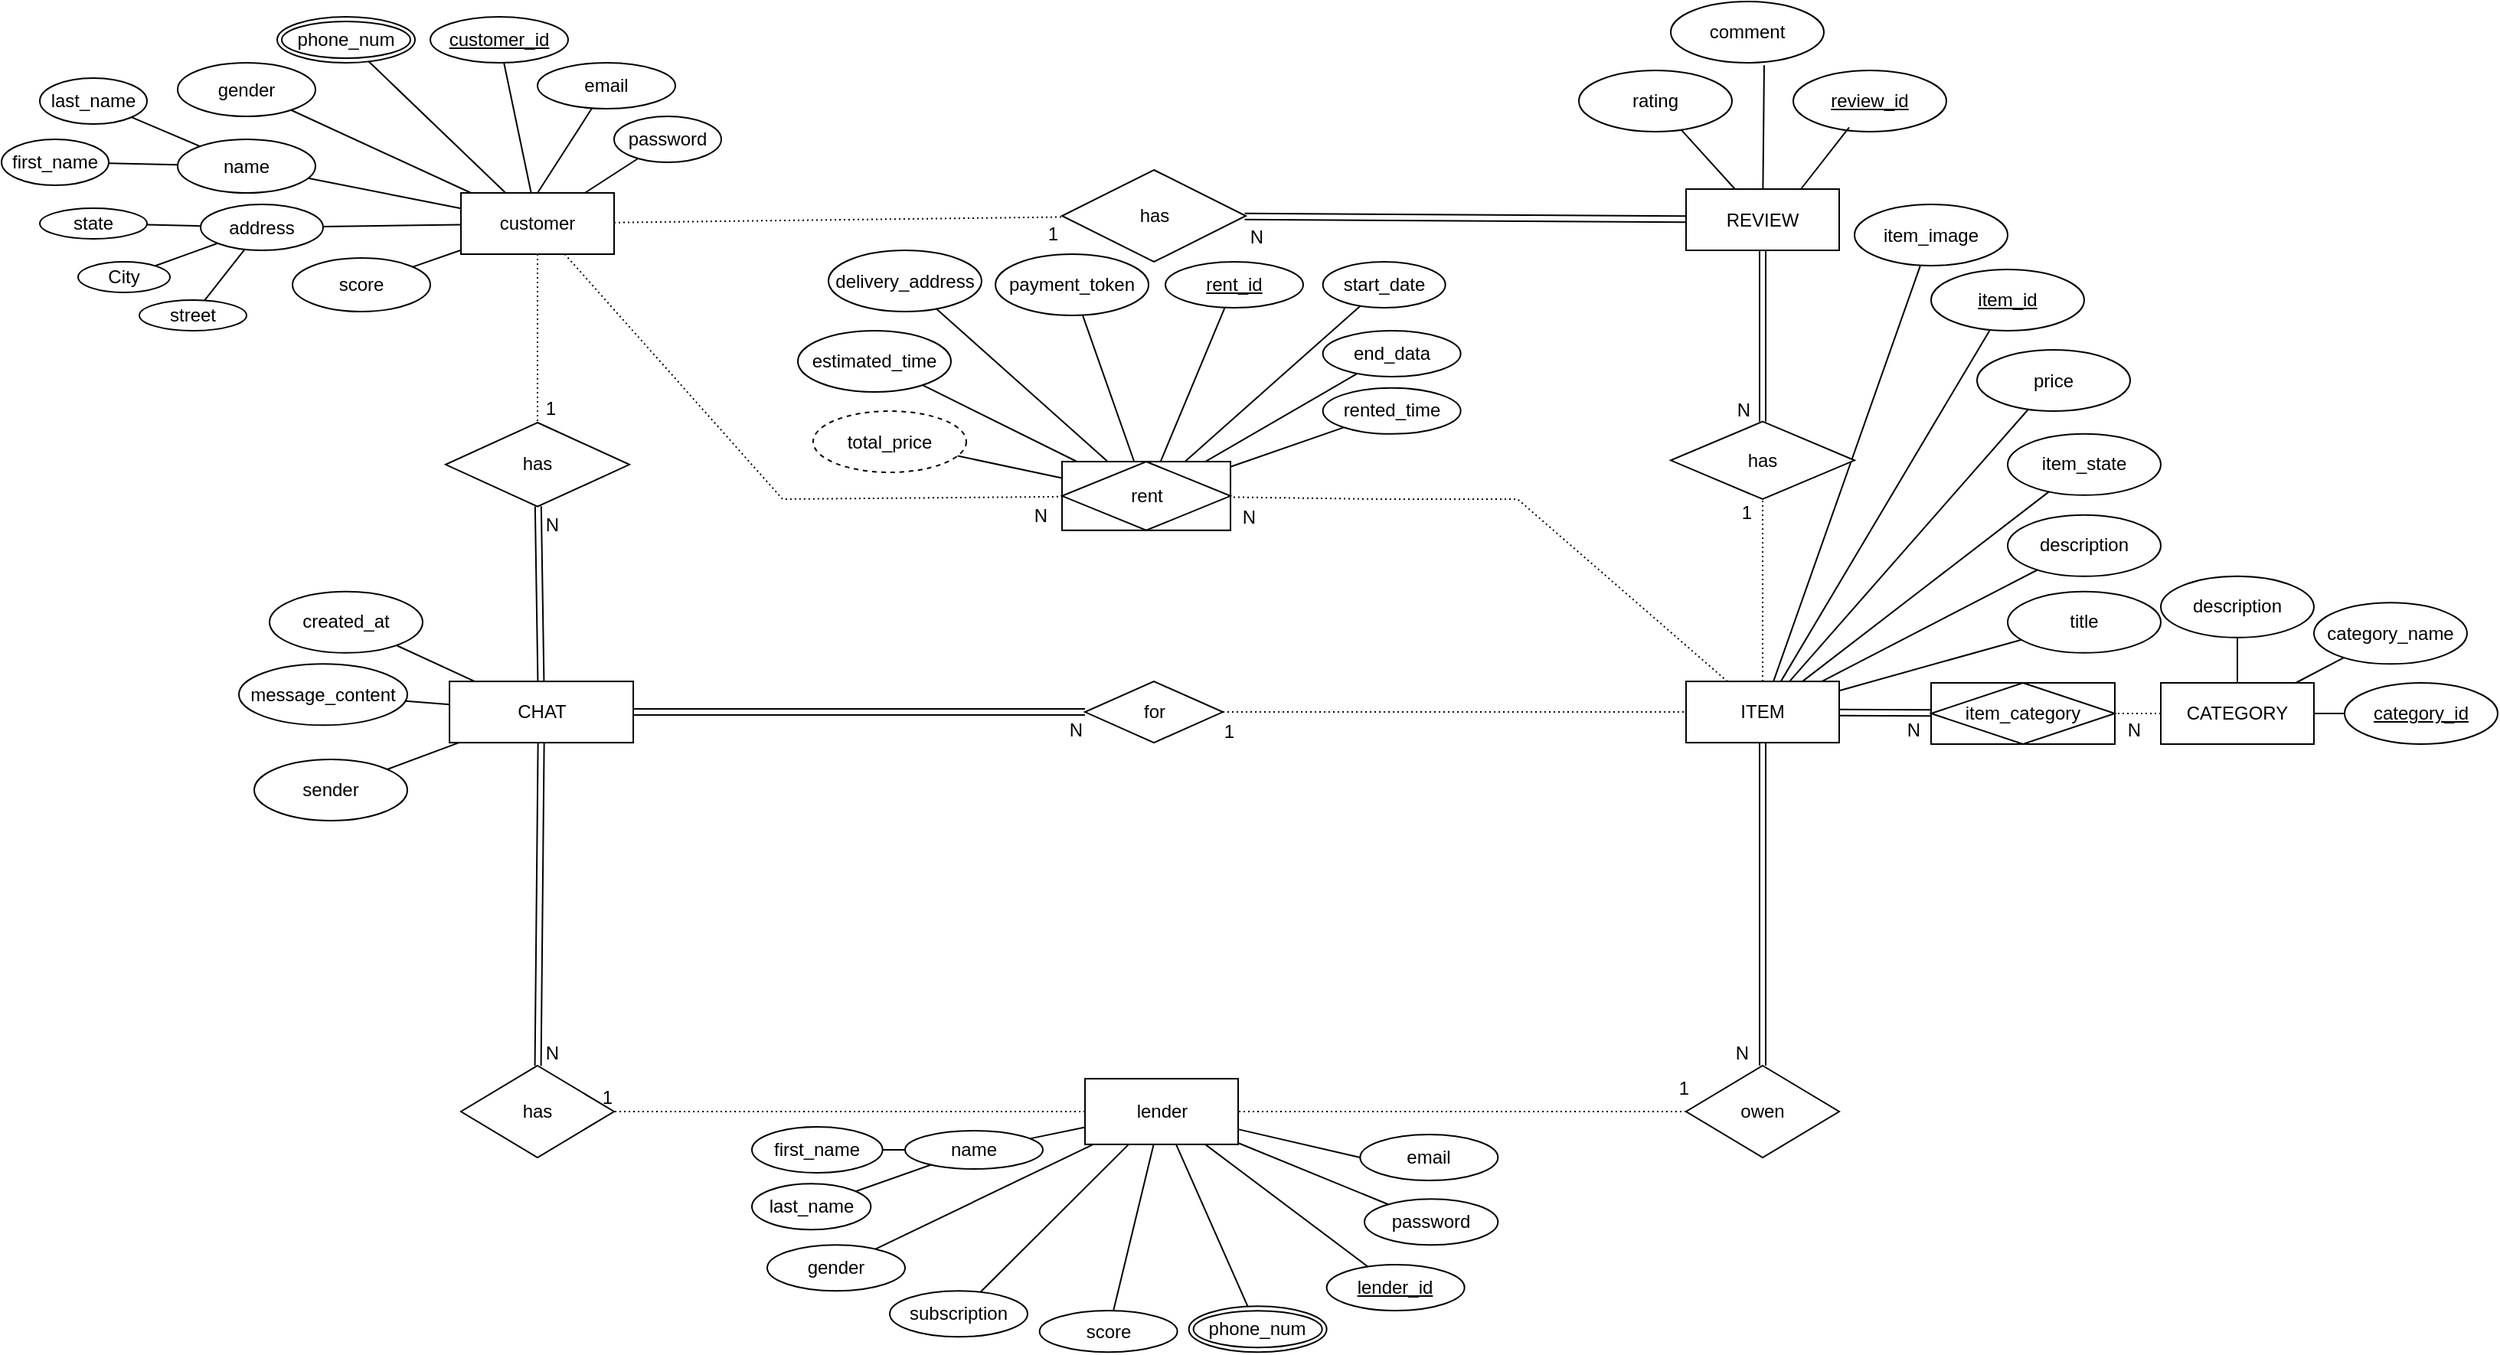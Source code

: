 <mxfile version="26.2.13">
  <diagram name="Page-1" id="l9JlZQkNLKE_KTfB_-UX">
    <mxGraphModel dx="2885" dy="819" grid="1" gridSize="10" guides="1" tooltips="1" connect="1" arrows="1" fold="1" page="0" pageScale="1" pageWidth="1654" pageHeight="1169" background="#ffffff" math="0" shadow="0">
      <root>
        <mxCell id="0" />
        <mxCell id="1" parent="0" />
        <mxCell id="wPHAMOmzvQz0wvzDcsgE-16" value="ITEM" style="whiteSpace=wrap;html=1;align=center;labelBackgroundColor=none;" parent="1" vertex="1">
          <mxGeometry x="-530.0" y="439.06" width="100" height="40" as="geometry" />
        </mxCell>
        <mxCell id="wPHAMOmzvQz0wvzDcsgE-18" value="CATEGORY" style="whiteSpace=wrap;html=1;align=center;labelBackgroundColor=none;" parent="1" vertex="1">
          <mxGeometry x="-220" y="440" width="100" height="40" as="geometry" />
        </mxCell>
        <mxCell id="wPHAMOmzvQz0wvzDcsgE-19" value="CHAT" style="whiteSpace=wrap;html=1;align=center;labelBackgroundColor=none;" parent="1" vertex="1">
          <mxGeometry x="-1337.48" y="439.06" width="120" height="40" as="geometry" />
        </mxCell>
        <mxCell id="wPHAMOmzvQz0wvzDcsgE-49" value="address" style="ellipse;whiteSpace=wrap;html=1;align=center;labelBackgroundColor=none;" parent="1" vertex="1">
          <mxGeometry x="-1500" y="127.5" width="80" height="30" as="geometry" />
        </mxCell>
        <mxCell id="wPHAMOmzvQz0wvzDcsgE-50" value="gender" style="ellipse;whiteSpace=wrap;html=1;align=center;labelBackgroundColor=none;" parent="1" vertex="1">
          <mxGeometry x="-1130" y="807.13" width="90" height="30" as="geometry" />
        </mxCell>
        <mxCell id="wPHAMOmzvQz0wvzDcsgE-51" value="name" style="ellipse;whiteSpace=wrap;html=1;align=center;labelBackgroundColor=none;" parent="1" vertex="1">
          <mxGeometry x="-1040" y="732.5" width="90" height="25" as="geometry" />
        </mxCell>
        <mxCell id="wPHAMOmzvQz0wvzDcsgE-59" value="last_name" style="ellipse;whiteSpace=wrap;html=1;align=center;labelBackgroundColor=none;" parent="1" vertex="1">
          <mxGeometry x="-1140.0" y="767.13" width="77.67" height="30" as="geometry" />
        </mxCell>
        <mxCell id="wPHAMOmzvQz0wvzDcsgE-61" value="" style="endArrow=none;html=1;rounded=0;labelBackgroundColor=none;fontColor=default;" parent="1" source="zcDrhBrNaWHTgkZdKlLX-1" target="wPHAMOmzvQz0wvzDcsgE-50" edge="1">
          <mxGeometry relative="1" as="geometry">
            <mxPoint x="-637.17" y="867.13" as="sourcePoint" />
            <mxPoint x="-577.17" y="937.13" as="targetPoint" />
          </mxGeometry>
        </mxCell>
        <mxCell id="wPHAMOmzvQz0wvzDcsgE-62" value="" style="endArrow=none;html=1;rounded=0;labelBackgroundColor=none;fontColor=default;" parent="1" source="zcDrhBrNaWHTgkZdKlLX-2" target="wPHAMOmzvQz0wvzDcsgE-49" edge="1">
          <mxGeometry relative="1" as="geometry">
            <mxPoint x="-1350" y="-259.74" as="sourcePoint" />
            <mxPoint x="-730" y="610.26" as="targetPoint" />
          </mxGeometry>
        </mxCell>
        <mxCell id="wPHAMOmzvQz0wvzDcsgE-63" value="score" style="ellipse;whiteSpace=wrap;html=1;align=center;labelBackgroundColor=none;" parent="1" vertex="1">
          <mxGeometry x="-952.17" y="850" width="90" height="27.13" as="geometry" />
        </mxCell>
        <mxCell id="wPHAMOmzvQz0wvzDcsgE-64" value="" style="endArrow=none;html=1;rounded=0;labelBackgroundColor=none;fontColor=default;" parent="1" source="zcDrhBrNaWHTgkZdKlLX-1" target="wPHAMOmzvQz0wvzDcsgE-63" edge="1">
          <mxGeometry relative="1" as="geometry">
            <mxPoint x="-587.17" y="867.13" as="sourcePoint" />
            <mxPoint x="-647.17" y="737.13" as="targetPoint" />
            <Array as="points" />
          </mxGeometry>
        </mxCell>
        <mxCell id="wPHAMOmzvQz0wvzDcsgE-66" value="state" style="ellipse;whiteSpace=wrap;html=1;align=center;labelBackgroundColor=none;" parent="1" vertex="1">
          <mxGeometry x="-1605" y="130" width="70" height="20" as="geometry" />
        </mxCell>
        <mxCell id="wPHAMOmzvQz0wvzDcsgE-67" value="" style="endArrow=none;html=1;rounded=0;labelBackgroundColor=none;fontColor=default;" parent="1" source="wPHAMOmzvQz0wvzDcsgE-66" target="wPHAMOmzvQz0wvzDcsgE-49" edge="1">
          <mxGeometry relative="1" as="geometry">
            <mxPoint x="-890" y="520.26" as="sourcePoint" />
            <mxPoint x="-730" y="520.26" as="targetPoint" />
          </mxGeometry>
        </mxCell>
        <mxCell id="wPHAMOmzvQz0wvzDcsgE-68" value="street" style="ellipse;whiteSpace=wrap;html=1;align=center;labelBackgroundColor=none;" parent="1" vertex="1">
          <mxGeometry x="-1540" y="190" width="70" height="20" as="geometry" />
        </mxCell>
        <mxCell id="wPHAMOmzvQz0wvzDcsgE-70" value="" style="endArrow=none;html=1;rounded=0;labelBackgroundColor=none;fontColor=default;" parent="1" source="wPHAMOmzvQz0wvzDcsgE-68" target="wPHAMOmzvQz0wvzDcsgE-49" edge="1">
          <mxGeometry relative="1" as="geometry">
            <mxPoint x="-890" y="520.26" as="sourcePoint" />
            <mxPoint x="-730" y="520.26" as="targetPoint" />
            <Array as="points" />
          </mxGeometry>
        </mxCell>
        <mxCell id="wPHAMOmzvQz0wvzDcsgE-72" value="" style="endArrow=none;html=1;rounded=0;labelBackgroundColor=none;fontColor=default;" parent="1" source="wPHAMOmzvQz0wvzDcsgE-71" target="wPHAMOmzvQz0wvzDcsgE-49" edge="1">
          <mxGeometry relative="1" as="geometry">
            <mxPoint x="-1510.02" y="210" as="sourcePoint" />
            <mxPoint x="-730" y="520.26" as="targetPoint" />
          </mxGeometry>
        </mxCell>
        <mxCell id="wPHAMOmzvQz0wvzDcsgE-74" value="" style="endArrow=none;html=1;rounded=0;labelBackgroundColor=none;fontColor=default;" parent="1" source="zcDrhBrNaWHTgkZdKlLX-1" target="wPHAMOmzvQz0wvzDcsgE-80" edge="1">
          <mxGeometry relative="1" as="geometry">
            <mxPoint x="-597.17" y="857.13" as="sourcePoint" />
            <mxPoint x="-557.65" y="854.655" as="targetPoint" />
          </mxGeometry>
        </mxCell>
        <mxCell id="wPHAMOmzvQz0wvzDcsgE-75" value="" style="endArrow=none;html=1;rounded=0;labelBackgroundColor=none;fontColor=default;" parent="1" source="wPHAMOmzvQz0wvzDcsgE-59" target="wPHAMOmzvQz0wvzDcsgE-51" edge="1">
          <mxGeometry relative="1" as="geometry">
            <mxPoint x="-745.97" y="782.13" as="sourcePoint" />
            <mxPoint x="-585.97" y="782.13" as="targetPoint" />
          </mxGeometry>
        </mxCell>
        <mxCell id="wPHAMOmzvQz0wvzDcsgE-77" value="" style="endArrow=none;html=1;rounded=0;labelBackgroundColor=none;fontColor=default;" parent="1" source="wPHAMOmzvQz0wvzDcsgE-55" target="wPHAMOmzvQz0wvzDcsgE-51" edge="1">
          <mxGeometry relative="1" as="geometry">
            <mxPoint x="-990.97" y="902.13" as="sourcePoint" />
            <mxPoint x="-585.97" y="782.13" as="targetPoint" />
          </mxGeometry>
        </mxCell>
        <mxCell id="wPHAMOmzvQz0wvzDcsgE-78" value="" style="endArrow=none;html=1;rounded=0;labelBackgroundColor=none;fontColor=default;" parent="1" source="wPHAMOmzvQz0wvzDcsgE-51" target="zcDrhBrNaWHTgkZdKlLX-1" edge="1">
          <mxGeometry relative="1" as="geometry">
            <mxPoint x="-737.17" y="847.13" as="sourcePoint" />
            <mxPoint x="-687.17" y="857.13" as="targetPoint" />
          </mxGeometry>
        </mxCell>
        <mxCell id="wPHAMOmzvQz0wvzDcsgE-79" value="phone_num" style="ellipse;shape=doubleEllipse;margin=3;whiteSpace=wrap;html=1;align=center;labelBackgroundColor=none;" parent="1" vertex="1">
          <mxGeometry x="-854.67" y="847.13" width="90" height="30" as="geometry" />
        </mxCell>
        <mxCell id="wPHAMOmzvQz0wvzDcsgE-80" value="lender_id" style="ellipse;whiteSpace=wrap;html=1;align=center;fontStyle=4;labelBackgroundColor=none;" parent="1" vertex="1">
          <mxGeometry x="-764.67" y="820" width="90" height="30" as="geometry" />
        </mxCell>
        <mxCell id="wPHAMOmzvQz0wvzDcsgE-81" value="" style="endArrow=none;html=1;rounded=0;labelBackgroundColor=none;fontColor=default;" parent="1" source="zcDrhBrNaWHTgkZdKlLX-1" target="wPHAMOmzvQz0wvzDcsgE-79" edge="1">
          <mxGeometry relative="1" as="geometry">
            <mxPoint x="-587.17" y="847.13" as="sourcePoint" />
            <mxPoint x="-577.17" y="847.13" as="targetPoint" />
          </mxGeometry>
        </mxCell>
        <mxCell id="wPHAMOmzvQz0wvzDcsgE-84" value="email" style="ellipse;whiteSpace=wrap;html=1;align=center;labelBackgroundColor=none;" parent="1" vertex="1">
          <mxGeometry x="-742.83" y="735" width="90" height="30" as="geometry" />
        </mxCell>
        <mxCell id="wPHAMOmzvQz0wvzDcsgE-85" value="" style="endArrow=none;html=1;rounded=0;entryX=0;entryY=0.5;entryDx=0;entryDy=0;labelBackgroundColor=none;fontColor=default;" parent="1" source="zcDrhBrNaWHTgkZdKlLX-1" target="wPHAMOmzvQz0wvzDcsgE-84" edge="1">
          <mxGeometry relative="1" as="geometry">
            <mxPoint x="-587.17" y="837.13" as="sourcePoint" />
            <mxPoint x="-577.17" y="847.13" as="targetPoint" />
          </mxGeometry>
        </mxCell>
        <mxCell id="wPHAMOmzvQz0wvzDcsgE-86" value="password" style="ellipse;whiteSpace=wrap;html=1;align=center;labelBackgroundColor=none;" parent="1" vertex="1">
          <mxGeometry x="-740" y="777.13" width="87.17" height="30" as="geometry" />
        </mxCell>
        <mxCell id="wPHAMOmzvQz0wvzDcsgE-87" value="" style="endArrow=none;html=1;rounded=0;labelBackgroundColor=none;fontColor=default;" parent="1" source="zcDrhBrNaWHTgkZdKlLX-1" target="wPHAMOmzvQz0wvzDcsgE-86" edge="1">
          <mxGeometry relative="1" as="geometry">
            <mxPoint x="-587.17" y="837.13" as="sourcePoint" />
            <mxPoint x="-577.17" y="847.13" as="targetPoint" />
          </mxGeometry>
        </mxCell>
        <mxCell id="wPHAMOmzvQz0wvzDcsgE-96" value="owen" style="shape=rhombus;perimeter=rhombusPerimeter;whiteSpace=wrap;html=1;align=center;labelBackgroundColor=none;" parent="1" vertex="1">
          <mxGeometry x="-530" y="690" width="100" height="60" as="geometry" />
        </mxCell>
        <mxCell id="wPHAMOmzvQz0wvzDcsgE-97" value="" style="shape=link;html=1;rounded=0;entryX=0.5;entryY=1;entryDx=0;entryDy=0;labelBackgroundColor=none;fontColor=default;" parent="1" source="wPHAMOmzvQz0wvzDcsgE-96" target="wPHAMOmzvQz0wvzDcsgE-16" edge="1">
          <mxGeometry relative="1" as="geometry">
            <mxPoint x="-481.3" y="722.87" as="sourcePoint" />
            <mxPoint x="-596.3" y="552.87" as="targetPoint" />
          </mxGeometry>
        </mxCell>
        <mxCell id="wPHAMOmzvQz0wvzDcsgE-99" value="" style="endArrow=none;html=1;rounded=0;dashed=1;dashPattern=1 2;labelBackgroundColor=none;fontColor=default;" parent="1" source="wPHAMOmzvQz0wvzDcsgE-96" target="zcDrhBrNaWHTgkZdKlLX-1" edge="1">
          <mxGeometry relative="1" as="geometry">
            <mxPoint x="-1002.17" y="640" as="sourcePoint" />
            <mxPoint x="-985.17" y="933.76" as="targetPoint" />
            <Array as="points" />
          </mxGeometry>
        </mxCell>
        <mxCell id="wPHAMOmzvQz0wvzDcsgE-111" value="item_id" style="ellipse;whiteSpace=wrap;html=1;align=center;fontStyle=4;labelBackgroundColor=none;" parent="1" vertex="1">
          <mxGeometry x="-370" y="170.0" width="100" height="40" as="geometry" />
        </mxCell>
        <mxCell id="wPHAMOmzvQz0wvzDcsgE-113" value="item_image" style="ellipse;whiteSpace=wrap;html=1;align=center;labelBackgroundColor=none;" parent="1" vertex="1">
          <mxGeometry x="-420" y="127.5" width="100" height="40" as="geometry" />
        </mxCell>
        <mxCell id="wPHAMOmzvQz0wvzDcsgE-114" value="price" style="ellipse;whiteSpace=wrap;html=1;align=center;labelBackgroundColor=none;" parent="1" vertex="1">
          <mxGeometry x="-340" y="222.5" width="100" height="40" as="geometry" />
        </mxCell>
        <mxCell id="wPHAMOmzvQz0wvzDcsgE-115" value="description" style="ellipse;whiteSpace=wrap;html=1;align=center;labelBackgroundColor=none;" parent="1" vertex="1">
          <mxGeometry x="-320" y="330.43" width="100" height="40" as="geometry" />
        </mxCell>
        <mxCell id="wPHAMOmzvQz0wvzDcsgE-117" value="item_state" style="ellipse;whiteSpace=wrap;html=1;align=center;labelBackgroundColor=none;" parent="1" vertex="1">
          <mxGeometry x="-320" y="277.43" width="100" height="40" as="geometry" />
        </mxCell>
        <mxCell id="wPHAMOmzvQz0wvzDcsgE-118" value="title" style="ellipse;whiteSpace=wrap;html=1;align=center;labelBackgroundColor=none;" parent="1" vertex="1">
          <mxGeometry x="-320" y="380.43" width="100" height="40" as="geometry" />
        </mxCell>
        <mxCell id="wPHAMOmzvQz0wvzDcsgE-119" value="" style="endArrow=none;html=1;rounded=0;labelBackgroundColor=none;fontColor=default;" parent="1" source="wPHAMOmzvQz0wvzDcsgE-16" target="wPHAMOmzvQz0wvzDcsgE-114" edge="1">
          <mxGeometry relative="1" as="geometry">
            <mxPoint x="-306.3" y="688.72" as="sourcePoint" />
            <mxPoint x="-146.3" y="688.72" as="targetPoint" />
          </mxGeometry>
        </mxCell>
        <mxCell id="wPHAMOmzvQz0wvzDcsgE-120" value="" style="endArrow=none;html=1;rounded=0;labelBackgroundColor=none;fontColor=default;" parent="1" source="wPHAMOmzvQz0wvzDcsgE-16" target="wPHAMOmzvQz0wvzDcsgE-115" edge="1">
          <mxGeometry relative="1" as="geometry">
            <mxPoint x="-306.3" y="688.72" as="sourcePoint" />
            <mxPoint x="-303.1" y="538.72" as="targetPoint" />
          </mxGeometry>
        </mxCell>
        <mxCell id="wPHAMOmzvQz0wvzDcsgE-122" value="" style="endArrow=none;html=1;rounded=0;labelBackgroundColor=none;fontColor=default;" parent="1" source="wPHAMOmzvQz0wvzDcsgE-113" target="wPHAMOmzvQz0wvzDcsgE-16" edge="1">
          <mxGeometry relative="1" as="geometry">
            <mxPoint x="-306.3" y="688.72" as="sourcePoint" />
            <mxPoint x="-426.3" y="578.72" as="targetPoint" />
          </mxGeometry>
        </mxCell>
        <mxCell id="wPHAMOmzvQz0wvzDcsgE-125" value="" style="endArrow=none;html=1;rounded=0;labelBackgroundColor=none;fontColor=default;" parent="1" source="wPHAMOmzvQz0wvzDcsgE-111" target="wPHAMOmzvQz0wvzDcsgE-16" edge="1">
          <mxGeometry relative="1" as="geometry">
            <mxPoint x="-306.3" y="688.72" as="sourcePoint" />
            <mxPoint x="-146.3" y="688.72" as="targetPoint" />
          </mxGeometry>
        </mxCell>
        <mxCell id="wPHAMOmzvQz0wvzDcsgE-126" value="" style="endArrow=none;html=1;rounded=0;labelBackgroundColor=none;fontColor=default;" parent="1" source="wPHAMOmzvQz0wvzDcsgE-117" target="wPHAMOmzvQz0wvzDcsgE-16" edge="1">
          <mxGeometry relative="1" as="geometry">
            <mxPoint x="-306.3" y="688.72" as="sourcePoint" />
            <mxPoint x="-506.3" y="694.72" as="targetPoint" />
          </mxGeometry>
        </mxCell>
        <mxCell id="wPHAMOmzvQz0wvzDcsgE-128" value="" style="endArrow=none;html=1;rounded=0;labelBackgroundColor=none;fontColor=default;" parent="1" source="wPHAMOmzvQz0wvzDcsgE-118" target="wPHAMOmzvQz0wvzDcsgE-16" edge="1">
          <mxGeometry relative="1" as="geometry">
            <mxPoint x="-306.3" y="688.72" as="sourcePoint" />
            <mxPoint x="-146.3" y="688.72" as="targetPoint" />
          </mxGeometry>
        </mxCell>
        <mxCell id="LBv7Q6NV7wOnJ5ve1A3O-20" value="for" style="shape=rhombus;perimeter=rhombusPerimeter;whiteSpace=wrap;html=1;align=center;labelBackgroundColor=none;" parent="1" vertex="1">
          <mxGeometry x="-922.49" y="439.06" width="90" height="40" as="geometry" />
        </mxCell>
        <mxCell id="LBv7Q6NV7wOnJ5ve1A3O-22" value="" style="endArrow=none;html=1;rounded=0;dashed=1;dashPattern=1 2;labelBackgroundColor=none;fontColor=default;" parent="1" source="LBv7Q6NV7wOnJ5ve1A3O-20" target="wPHAMOmzvQz0wvzDcsgE-16" edge="1">
          <mxGeometry relative="1" as="geometry">
            <mxPoint x="-690" y="810" as="sourcePoint" />
            <mxPoint x="-530" y="810" as="targetPoint" />
          </mxGeometry>
        </mxCell>
        <mxCell id="LBv7Q6NV7wOnJ5ve1A3O-24" value="" style="shape=link;html=1;rounded=0;labelBackgroundColor=none;fontColor=default;" parent="1" source="wPHAMOmzvQz0wvzDcsgE-19" target="LBv7Q6NV7wOnJ5ve1A3O-20" edge="1">
          <mxGeometry relative="1" as="geometry">
            <mxPoint x="-1009.83" y="940" as="sourcePoint" />
            <mxPoint x="-1489.83" y="850" as="targetPoint" />
          </mxGeometry>
        </mxCell>
        <mxCell id="LBv7Q6NV7wOnJ5ve1A3O-25" value="N" style="resizable=0;html=1;whiteSpace=wrap;align=right;verticalAlign=bottom;labelBackgroundColor=none;" parent="LBv7Q6NV7wOnJ5ve1A3O-24" connectable="0" vertex="1">
          <mxGeometry x="1" relative="1" as="geometry">
            <mxPoint y="20" as="offset" />
          </mxGeometry>
        </mxCell>
        <mxCell id="LBv7Q6NV7wOnJ5ve1A3O-26" value="has" style="shape=rhombus;perimeter=rhombusPerimeter;whiteSpace=wrap;html=1;align=center;labelBackgroundColor=none;" parent="1" vertex="1">
          <mxGeometry x="-1340" y="270" width="120" height="54.87" as="geometry" />
        </mxCell>
        <mxCell id="LBv7Q6NV7wOnJ5ve1A3O-27" value="" style="endArrow=none;html=1;rounded=0;dashed=1;dashPattern=1 2;labelBackgroundColor=none;fontColor=default;" parent="1" source="zcDrhBrNaWHTgkZdKlLX-2" target="LBv7Q6NV7wOnJ5ve1A3O-26" edge="1">
          <mxGeometry relative="1" as="geometry">
            <mxPoint x="-1510.005" y="75.13" as="sourcePoint" />
            <mxPoint x="-799.89" y="794.87" as="targetPoint" />
          </mxGeometry>
        </mxCell>
        <mxCell id="LBv7Q6NV7wOnJ5ve1A3O-28" value="1" style="resizable=0;html=1;whiteSpace=wrap;align=right;verticalAlign=bottom;labelBackgroundColor=none;" parent="LBv7Q6NV7wOnJ5ve1A3O-27" connectable="0" vertex="1">
          <mxGeometry x="1" relative="1" as="geometry">
            <mxPoint x="13" y="-1" as="offset" />
          </mxGeometry>
        </mxCell>
        <mxCell id="LBv7Q6NV7wOnJ5ve1A3O-29" value="" style="shape=link;html=1;rounded=0;labelBackgroundColor=none;fontColor=default;" parent="1" source="wPHAMOmzvQz0wvzDcsgE-19" target="LBv7Q6NV7wOnJ5ve1A3O-26" edge="1">
          <mxGeometry relative="1" as="geometry">
            <mxPoint x="-1280" y="440" as="sourcePoint" />
            <mxPoint x="-1045" y="466.86" as="targetPoint" />
          </mxGeometry>
        </mxCell>
        <mxCell id="LBv7Q6NV7wOnJ5ve1A3O-30" value="N" style="resizable=0;html=1;whiteSpace=wrap;align=right;verticalAlign=bottom;labelBackgroundColor=none;" parent="LBv7Q6NV7wOnJ5ve1A3O-29" connectable="0" vertex="1">
          <mxGeometry x="1" relative="1" as="geometry">
            <mxPoint x="15" y="21" as="offset" />
          </mxGeometry>
        </mxCell>
        <mxCell id="LBv7Q6NV7wOnJ5ve1A3O-36" value="created_at" style="ellipse;whiteSpace=wrap;html=1;align=center;labelBackgroundColor=none;" parent="1" vertex="1">
          <mxGeometry x="-1455" y="380.43" width="100" height="40" as="geometry" />
        </mxCell>
        <mxCell id="LBv7Q6NV7wOnJ5ve1A3O-38" value="" style="endArrow=none;html=1;rounded=0;labelBackgroundColor=none;fontColor=default;" parent="1" source="LBv7Q6NV7wOnJ5ve1A3O-36" target="wPHAMOmzvQz0wvzDcsgE-19" edge="1">
          <mxGeometry relative="1" as="geometry">
            <mxPoint x="-792.48" y="579.06" as="sourcePoint" />
            <mxPoint x="-632.48" y="579.06" as="targetPoint" />
          </mxGeometry>
        </mxCell>
        <mxCell id="LBv7Q6NV7wOnJ5ve1A3O-51" value="&lt;div&gt;message_content&lt;/div&gt;" style="ellipse;whiteSpace=wrap;html=1;align=center;labelBackgroundColor=none;" parent="1" vertex="1">
          <mxGeometry x="-1475" y="427.67" width="110" height="40" as="geometry" />
        </mxCell>
        <mxCell id="LBv7Q6NV7wOnJ5ve1A3O-58" value="" style="endArrow=none;html=1;rounded=0;labelBackgroundColor=none;fontColor=default;" parent="1" source="wPHAMOmzvQz0wvzDcsgE-19" target="LBv7Q6NV7wOnJ5ve1A3O-51" edge="1">
          <mxGeometry relative="1" as="geometry">
            <mxPoint x="-1363.248" y="593.06" as="sourcePoint" />
            <mxPoint x="-740.0" y="744.65" as="targetPoint" />
          </mxGeometry>
        </mxCell>
        <mxCell id="LBv7Q6NV7wOnJ5ve1A3O-65" value="item_category" style="shape=associativeEntity;whiteSpace=wrap;html=1;align=center;labelBackgroundColor=none;" parent="1" vertex="1">
          <mxGeometry x="-370" y="440" width="120" height="40" as="geometry" />
        </mxCell>
        <mxCell id="LBv7Q6NV7wOnJ5ve1A3O-71" value="" style="endArrow=none;html=1;rounded=0;dashed=1;dashPattern=1 2;labelBackgroundColor=none;fontColor=default;" parent="1" source="wPHAMOmzvQz0wvzDcsgE-18" target="LBv7Q6NV7wOnJ5ve1A3O-65" edge="1">
          <mxGeometry relative="1" as="geometry">
            <mxPoint x="-494.37" y="310.65" as="sourcePoint" />
            <mxPoint x="-344.37" y="480.65" as="targetPoint" />
          </mxGeometry>
        </mxCell>
        <mxCell id="LBv7Q6NV7wOnJ5ve1A3O-73" value="category_id" style="ellipse;whiteSpace=wrap;html=1;align=center;fontStyle=4;labelBackgroundColor=none;" parent="1" vertex="1">
          <mxGeometry x="-100.0" y="440.0" width="100" height="40" as="geometry" />
        </mxCell>
        <mxCell id="LBv7Q6NV7wOnJ5ve1A3O-74" value="category_name" style="ellipse;whiteSpace=wrap;html=1;align=center;labelBackgroundColor=none;" parent="1" vertex="1">
          <mxGeometry x="-120.0" y="387.67" width="100" height="40" as="geometry" />
        </mxCell>
        <mxCell id="LBv7Q6NV7wOnJ5ve1A3O-75" value="description" style="ellipse;whiteSpace=wrap;html=1;align=center;labelBackgroundColor=none;" parent="1" vertex="1">
          <mxGeometry x="-220.0" y="370.43" width="100" height="40" as="geometry" />
        </mxCell>
        <mxCell id="LBv7Q6NV7wOnJ5ve1A3O-76" value="" style="endArrow=none;html=1;rounded=0;labelBackgroundColor=none;fontColor=default;" parent="1" source="wPHAMOmzvQz0wvzDcsgE-18" target="LBv7Q6NV7wOnJ5ve1A3O-74" edge="1">
          <mxGeometry relative="1" as="geometry">
            <mxPoint x="-695" y="409.06" as="sourcePoint" />
            <mxPoint x="-535" y="409.06" as="targetPoint" />
          </mxGeometry>
        </mxCell>
        <mxCell id="LBv7Q6NV7wOnJ5ve1A3O-77" value="" style="endArrow=none;html=1;rounded=0;labelBackgroundColor=none;fontColor=default;" parent="1" source="wPHAMOmzvQz0wvzDcsgE-18" target="LBv7Q6NV7wOnJ5ve1A3O-73" edge="1">
          <mxGeometry relative="1" as="geometry">
            <mxPoint x="-695" y="409.06" as="sourcePoint" />
            <mxPoint x="-535" y="409.06" as="targetPoint" />
          </mxGeometry>
        </mxCell>
        <mxCell id="LBv7Q6NV7wOnJ5ve1A3O-78" value="" style="endArrow=none;html=1;rounded=0;labelBackgroundColor=none;fontColor=default;" parent="1" source="LBv7Q6NV7wOnJ5ve1A3O-75" target="wPHAMOmzvQz0wvzDcsgE-18" edge="1">
          <mxGeometry relative="1" as="geometry">
            <mxPoint x="-695" y="409.06" as="sourcePoint" />
            <mxPoint x="-535" y="409.06" as="targetPoint" />
          </mxGeometry>
        </mxCell>
        <mxCell id="LBv7Q6NV7wOnJ5ve1A3O-79" value="" style="shape=link;html=1;rounded=0;labelBackgroundColor=none;fontColor=default;" parent="1" source="wPHAMOmzvQz0wvzDcsgE-16" target="LBv7Q6NV7wOnJ5ve1A3O-65" edge="1">
          <mxGeometry relative="1" as="geometry">
            <mxPoint x="-730" y="288.72" as="sourcePoint" />
            <mxPoint x="-570" y="288.72" as="targetPoint" />
          </mxGeometry>
        </mxCell>
        <mxCell id="LBv7Q6NV7wOnJ5ve1A3O-80" value="N" style="resizable=0;html=1;whiteSpace=wrap;align=right;verticalAlign=bottom;labelBackgroundColor=none;" parent="LBv7Q6NV7wOnJ5ve1A3O-79" connectable="0" vertex="1">
          <mxGeometry x="1" relative="1" as="geometry">
            <mxPoint x="-5" y="20" as="offset" />
          </mxGeometry>
        </mxCell>
        <mxCell id="LBv7Q6NV7wOnJ5ve1A3O-121" value="delivery_address" style="ellipse;whiteSpace=wrap;html=1;align=center;labelBackgroundColor=none;" parent="1" vertex="1">
          <mxGeometry x="-1090" y="157.5" width="100" height="40" as="geometry" />
        </mxCell>
        <mxCell id="LBv7Q6NV7wOnJ5ve1A3O-122" value="" style="endArrow=none;html=1;rounded=0;labelBackgroundColor=none;fontColor=default;" parent="1" source="zcDrhBrNaWHTgkZdKlLX-59" target="LBv7Q6NV7wOnJ5ve1A3O-121" edge="1">
          <mxGeometry relative="1" as="geometry">
            <mxPoint x="-909.218" y="521.68" as="sourcePoint" />
            <mxPoint x="-497.17" y="74.68" as="targetPoint" />
            <Array as="points" />
          </mxGeometry>
        </mxCell>
        <mxCell id="aZTp0AiIuB95CZH_338X-19" value="REVIEW" style="whiteSpace=wrap;html=1;align=center;labelBackgroundColor=none;" parent="1" vertex="1">
          <mxGeometry x="-530" y="117.5" width="100" height="40" as="geometry" />
        </mxCell>
        <mxCell id="aZTp0AiIuB95CZH_338X-21" value="review_id" style="ellipse;whiteSpace=wrap;html=1;align=center;fontStyle=4;labelBackgroundColor=none;" parent="1" vertex="1">
          <mxGeometry x="-460.0" y="40" width="100" height="40" as="geometry" />
        </mxCell>
        <mxCell id="aZTp0AiIuB95CZH_338X-23" value="comment" style="ellipse;whiteSpace=wrap;html=1;align=center;labelBackgroundColor=none;" parent="1" vertex="1">
          <mxGeometry x="-540" y="-5" width="100" height="40" as="geometry" />
        </mxCell>
        <mxCell id="aZTp0AiIuB95CZH_338X-24" value="" style="endArrow=none;html=1;rounded=0;exitX=0.365;exitY=0.929;exitDx=0;exitDy=0;exitPerimeter=0;entryX=0.75;entryY=0;entryDx=0;entryDy=0;labelBackgroundColor=none;fontColor=default;" parent="1" source="aZTp0AiIuB95CZH_338X-21" target="aZTp0AiIuB95CZH_338X-19" edge="1">
          <mxGeometry relative="1" as="geometry">
            <mxPoint x="612.83" y="687.5" as="sourcePoint" />
            <mxPoint x="772.83" y="687.5" as="targetPoint" />
          </mxGeometry>
        </mxCell>
        <mxCell id="aZTp0AiIuB95CZH_338X-25" value="" style="endArrow=none;html=1;rounded=0;exitX=0.61;exitY=1.042;exitDx=0;exitDy=0;exitPerimeter=0;labelBackgroundColor=none;fontColor=default;" parent="1" source="aZTp0AiIuB95CZH_338X-23" target="aZTp0AiIuB95CZH_338X-19" edge="1">
          <mxGeometry relative="1" as="geometry">
            <mxPoint x="612.83" y="687.5" as="sourcePoint" />
            <mxPoint x="772.83" y="687.5" as="targetPoint" />
          </mxGeometry>
        </mxCell>
        <mxCell id="aZTp0AiIuB95CZH_338X-26" value="" style="endArrow=none;html=1;rounded=0;labelBackgroundColor=none;fontColor=default;" parent="1" source="aZTp0AiIuB95CZH_338X-22" target="aZTp0AiIuB95CZH_338X-19" edge="1">
          <mxGeometry relative="1" as="geometry">
            <mxPoint x="-564.57" y="46.18" as="sourcePoint" />
            <mxPoint x="772.83" y="687.5" as="targetPoint" />
          </mxGeometry>
        </mxCell>
        <mxCell id="aZTp0AiIuB95CZH_338X-31" value="" style="endArrow=none;html=1;rounded=0;dashed=1;dashPattern=1 2;labelBackgroundColor=none;fontColor=default;" parent="1" source="zcDrhBrNaWHTgkZdKlLX-2" target="aZTp0AiIuB95CZH_338X-33" edge="1">
          <mxGeometry relative="1" as="geometry">
            <mxPoint x="-1133.273" y="335" as="sourcePoint" />
            <mxPoint x="-920" y="80" as="targetPoint" />
          </mxGeometry>
        </mxCell>
        <mxCell id="aZTp0AiIuB95CZH_338X-32" value="1" style="resizable=0;html=1;whiteSpace=wrap;align=right;verticalAlign=bottom;labelBackgroundColor=none;" parent="aZTp0AiIuB95CZH_338X-31" connectable="0" vertex="1">
          <mxGeometry x="1" relative="1" as="geometry">
            <mxPoint x="-2" y="20" as="offset" />
          </mxGeometry>
        </mxCell>
        <mxCell id="aZTp0AiIuB95CZH_338X-33" value="has" style="shape=rhombus;perimeter=rhombusPerimeter;whiteSpace=wrap;html=1;align=center;labelBackgroundColor=none;" parent="1" vertex="1">
          <mxGeometry x="-937.49" y="105" width="120" height="60" as="geometry" />
        </mxCell>
        <mxCell id="aZTp0AiIuB95CZH_338X-34" value="" style="shape=link;html=1;rounded=0;labelBackgroundColor=none;fontColor=default;" parent="1" source="aZTp0AiIuB95CZH_338X-19" target="aZTp0AiIuB95CZH_338X-33" edge="1">
          <mxGeometry relative="1" as="geometry">
            <mxPoint x="-750" y="810" as="sourcePoint" />
            <mxPoint x="-590" y="810" as="targetPoint" />
          </mxGeometry>
        </mxCell>
        <mxCell id="aZTp0AiIuB95CZH_338X-35" value="N" style="resizable=0;html=1;whiteSpace=wrap;align=right;verticalAlign=bottom;labelBackgroundColor=none;" parent="aZTp0AiIuB95CZH_338X-34" connectable="0" vertex="1">
          <mxGeometry x="1" relative="1" as="geometry">
            <mxPoint x="13" y="22" as="offset" />
          </mxGeometry>
        </mxCell>
        <mxCell id="zcDrhBrNaWHTgkZdKlLX-2" value="customer" style="whiteSpace=wrap;html=1;align=center;labelBackgroundColor=none;" parent="1" vertex="1">
          <mxGeometry x="-1330" y="120" width="100" height="40" as="geometry" />
        </mxCell>
        <mxCell id="zcDrhBrNaWHTgkZdKlLX-1" value="lender" style="whiteSpace=wrap;html=1;align=center;labelBackgroundColor=none;" parent="1" vertex="1">
          <mxGeometry x="-922.49" y="698.56" width="100" height="42.87" as="geometry" />
        </mxCell>
        <mxCell id="zcDrhBrNaWHTgkZdKlLX-6" value="name" style="ellipse;whiteSpace=wrap;html=1;align=center;labelBackgroundColor=none;" parent="1" vertex="1">
          <mxGeometry x="-1515" y="85" width="90" height="35" as="geometry" />
        </mxCell>
        <mxCell id="zcDrhBrNaWHTgkZdKlLX-7" value="first_name" style="ellipse;whiteSpace=wrap;html=1;align=center;labelBackgroundColor=none;" parent="1" vertex="1">
          <mxGeometry x="-1630" y="85" width="70" height="30" as="geometry" />
        </mxCell>
        <mxCell id="zcDrhBrNaWHTgkZdKlLX-9" value="last_name" style="ellipse;whiteSpace=wrap;html=1;align=center;labelBackgroundColor=none;" parent="1" vertex="1">
          <mxGeometry x="-1605" y="45" width="70" height="30" as="geometry" />
        </mxCell>
        <mxCell id="zcDrhBrNaWHTgkZdKlLX-10" value="" style="endArrow=none;html=1;rounded=0;labelBackgroundColor=none;fontColor=default;" parent="1" source="zcDrhBrNaWHTgkZdKlLX-9" target="zcDrhBrNaWHTgkZdKlLX-6" edge="1">
          <mxGeometry relative="1" as="geometry">
            <mxPoint x="-510" y="810.26" as="sourcePoint" />
            <mxPoint x="-1560" y="-159.74" as="targetPoint" />
            <Array as="points" />
          </mxGeometry>
        </mxCell>
        <mxCell id="zcDrhBrNaWHTgkZdKlLX-12" value="" style="endArrow=none;html=1;rounded=0;labelBackgroundColor=none;fontColor=default;" parent="1" source="zcDrhBrNaWHTgkZdKlLX-7" target="zcDrhBrNaWHTgkZdKlLX-6" edge="1">
          <mxGeometry relative="1" as="geometry">
            <mxPoint x="-1160" y="660.26" as="sourcePoint" />
            <mxPoint x="-640" y="700.26" as="targetPoint" />
          </mxGeometry>
        </mxCell>
        <mxCell id="zcDrhBrNaWHTgkZdKlLX-14" value="email" style="ellipse;whiteSpace=wrap;html=1;align=center;labelBackgroundColor=none;" parent="1" vertex="1">
          <mxGeometry x="-1280" y="35" width="90" height="30" as="geometry" />
        </mxCell>
        <mxCell id="zcDrhBrNaWHTgkZdKlLX-15" value="" style="endArrow=none;html=1;rounded=0;exitX=0.5;exitY=0;exitDx=0;exitDy=0;labelBackgroundColor=none;fontColor=default;" parent="1" source="zcDrhBrNaWHTgkZdKlLX-2" target="zcDrhBrNaWHTgkZdKlLX-14" edge="1">
          <mxGeometry relative="1" as="geometry">
            <mxPoint x="-1445" y="-209.74" as="sourcePoint" />
            <mxPoint x="-1456.648" y="-360.001" as="targetPoint" />
            <Array as="points" />
          </mxGeometry>
        </mxCell>
        <mxCell id="zcDrhBrNaWHTgkZdKlLX-16" value="password" style="ellipse;whiteSpace=wrap;html=1;align=center;labelBackgroundColor=none;" parent="1" vertex="1">
          <mxGeometry x="-1230" y="70" width="70" height="30" as="geometry" />
        </mxCell>
        <mxCell id="zcDrhBrNaWHTgkZdKlLX-17" value="" style="endArrow=none;html=1;rounded=0;labelBackgroundColor=none;fontColor=default;" parent="1" source="zcDrhBrNaWHTgkZdKlLX-2" target="zcDrhBrNaWHTgkZdKlLX-16" edge="1">
          <mxGeometry relative="1" as="geometry">
            <mxPoint x="-1300" y="-279.74" as="sourcePoint" />
            <mxPoint x="-1345" y="-329.74" as="targetPoint" />
            <Array as="points" />
          </mxGeometry>
        </mxCell>
        <mxCell id="zcDrhBrNaWHTgkZdKlLX-18" value="gender" style="ellipse;whiteSpace=wrap;html=1;align=center;labelBackgroundColor=none;" parent="1" vertex="1">
          <mxGeometry x="-1515" y="35" width="90" height="35" as="geometry" />
        </mxCell>
        <mxCell id="zcDrhBrNaWHTgkZdKlLX-19" value="" style="endArrow=none;html=1;rounded=0;labelBackgroundColor=none;fontColor=default;" parent="1" source="zcDrhBrNaWHTgkZdKlLX-2" target="zcDrhBrNaWHTgkZdKlLX-18" edge="1">
          <mxGeometry relative="1" as="geometry">
            <mxPoint x="-870" y="465.26" as="sourcePoint" />
            <mxPoint x="-1565" y="-339.74" as="targetPoint" />
            <Array as="points" />
          </mxGeometry>
        </mxCell>
        <mxCell id="zcDrhBrNaWHTgkZdKlLX-45" value="" style="endArrow=none;html=1;rounded=0;labelBackgroundColor=none;fontColor=default;" parent="1" source="zcDrhBrNaWHTgkZdKlLX-6" target="zcDrhBrNaWHTgkZdKlLX-2" edge="1">
          <mxGeometry relative="1" as="geometry">
            <mxPoint x="-1722" y="-240.74" as="sourcePoint" />
            <mxPoint x="-1636" y="-149.74" as="targetPoint" />
          </mxGeometry>
        </mxCell>
        <mxCell id="zcDrhBrNaWHTgkZdKlLX-46" value="has" style="shape=rhombus;perimeter=rhombusPerimeter;whiteSpace=wrap;html=1;align=center;labelBackgroundColor=none;" parent="1" vertex="1">
          <mxGeometry x="-1330" y="690" width="100" height="60" as="geometry" />
        </mxCell>
        <mxCell id="zcDrhBrNaWHTgkZdKlLX-47" value="" style="endArrow=none;html=1;rounded=0;dashed=1;dashPattern=1 2;entryX=1;entryY=0.5;entryDx=0;entryDy=0;labelBackgroundColor=none;fontColor=default;" parent="1" source="zcDrhBrNaWHTgkZdKlLX-1" target="zcDrhBrNaWHTgkZdKlLX-46" edge="1">
          <mxGeometry relative="1" as="geometry">
            <mxPoint x="-654.67" y="837.13" as="sourcePoint" />
            <mxPoint x="-854.67" y="767.13" as="targetPoint" />
          </mxGeometry>
        </mxCell>
        <mxCell id="zcDrhBrNaWHTgkZdKlLX-48" value="1" style="resizable=0;html=1;whiteSpace=wrap;align=right;verticalAlign=bottom;labelBackgroundColor=none;" parent="zcDrhBrNaWHTgkZdKlLX-47" connectable="0" vertex="1">
          <mxGeometry x="1" relative="1" as="geometry">
            <mxPoint as="offset" />
          </mxGeometry>
        </mxCell>
        <mxCell id="zcDrhBrNaWHTgkZdKlLX-49" value="" style="shape=link;html=1;rounded=0;labelBackgroundColor=none;fontColor=default;" parent="1" source="wPHAMOmzvQz0wvzDcsgE-19" target="zcDrhBrNaWHTgkZdKlLX-46" edge="1">
          <mxGeometry relative="1" as="geometry">
            <mxPoint x="-860" y="760" as="sourcePoint" />
            <mxPoint x="-520" y="820" as="targetPoint" />
          </mxGeometry>
        </mxCell>
        <mxCell id="zcDrhBrNaWHTgkZdKlLX-50" value="N" style="resizable=0;html=1;whiteSpace=wrap;align=right;verticalAlign=bottom;labelBackgroundColor=none;" parent="zcDrhBrNaWHTgkZdKlLX-49" connectable="0" vertex="1">
          <mxGeometry x="1" relative="1" as="geometry">
            <mxPoint x="15" as="offset" />
          </mxGeometry>
        </mxCell>
        <mxCell id="zcDrhBrNaWHTgkZdKlLX-52" value="rent_id" style="ellipse;whiteSpace=wrap;html=1;align=center;fontStyle=4;labelBackgroundColor=none;" parent="1" vertex="1">
          <mxGeometry x="-870" y="165" width="90" height="30" as="geometry" />
        </mxCell>
        <mxCell id="zcDrhBrNaWHTgkZdKlLX-53" value="rented_time" style="ellipse;whiteSpace=wrap;html=1;align=center;labelBackgroundColor=none;" parent="1" vertex="1">
          <mxGeometry x="-767.17" y="247.43" width="90" height="30" as="geometry" />
        </mxCell>
        <mxCell id="zcDrhBrNaWHTgkZdKlLX-54" value="end_data" style="ellipse;whiteSpace=wrap;html=1;align=center;labelBackgroundColor=none;" parent="1" vertex="1">
          <mxGeometry x="-767.17" y="210.0" width="90" height="30" as="geometry" />
        </mxCell>
        <mxCell id="zcDrhBrNaWHTgkZdKlLX-55" value="start_date" style="ellipse;whiteSpace=wrap;html=1;align=center;labelBackgroundColor=none;" parent="1" vertex="1">
          <mxGeometry x="-767.17" y="165.0" width="80" height="30" as="geometry" />
        </mxCell>
        <mxCell id="zcDrhBrNaWHTgkZdKlLX-56" value="" style="endArrow=none;html=1;rounded=0;labelBackgroundColor=none;fontColor=default;" parent="1" source="zcDrhBrNaWHTgkZdKlLX-59" target="zcDrhBrNaWHTgkZdKlLX-53" edge="1">
          <mxGeometry relative="1" as="geometry">
            <mxPoint x="-821.13" y="-10.57" as="sourcePoint" />
            <mxPoint x="-822.17" y="130.43" as="targetPoint" />
          </mxGeometry>
        </mxCell>
        <mxCell id="zcDrhBrNaWHTgkZdKlLX-57" value="" style="endArrow=none;html=1;rounded=0;labelBackgroundColor=none;fontColor=default;" parent="1" source="zcDrhBrNaWHTgkZdKlLX-59" target="zcDrhBrNaWHTgkZdKlLX-54" edge="1">
          <mxGeometry relative="1" as="geometry">
            <mxPoint x="-790.17" y="-0.55" as="sourcePoint" />
            <mxPoint x="-822.17" y="130.43" as="targetPoint" />
          </mxGeometry>
        </mxCell>
        <mxCell id="zcDrhBrNaWHTgkZdKlLX-58" value="" style="endArrow=none;html=1;rounded=0;labelBackgroundColor=none;fontColor=default;" parent="1" source="zcDrhBrNaWHTgkZdKlLX-59" target="zcDrhBrNaWHTgkZdKlLX-55" edge="1">
          <mxGeometry relative="1" as="geometry">
            <mxPoint x="-737.17" y="310.43" as="sourcePoint" />
            <mxPoint x="-507.17" y="12.93" as="targetPoint" />
          </mxGeometry>
        </mxCell>
        <mxCell id="zcDrhBrNaWHTgkZdKlLX-59" value="rent" style="shape=associativeEntity;whiteSpace=wrap;html=1;align=center;labelBackgroundColor=none;" parent="1" vertex="1">
          <mxGeometry x="-937.49" y="295.49" width="110" height="44.87" as="geometry" />
        </mxCell>
        <mxCell id="zcDrhBrNaWHTgkZdKlLX-60" value="" style="endArrow=none;html=1;rounded=0;dashed=1;dashPattern=1 2;labelBackgroundColor=none;fontColor=default;" parent="1" source="zcDrhBrNaWHTgkZdKlLX-2" target="zcDrhBrNaWHTgkZdKlLX-59" edge="1">
          <mxGeometry relative="1" as="geometry">
            <mxPoint x="-1050" y="-230" as="sourcePoint" />
            <mxPoint x="-885" y="100" as="targetPoint" />
            <Array as="points">
              <mxPoint x="-1120" y="320" />
            </Array>
          </mxGeometry>
        </mxCell>
        <mxCell id="zcDrhBrNaWHTgkZdKlLX-61" value="" style="resizable=0;html=1;whiteSpace=wrap;align=right;verticalAlign=bottom;labelBackgroundColor=none;" parent="zcDrhBrNaWHTgkZdKlLX-60" connectable="0" vertex="1">
          <mxGeometry x="1" relative="1" as="geometry">
            <mxPoint y="21" as="offset" />
          </mxGeometry>
        </mxCell>
        <mxCell id="zcDrhBrNaWHTgkZdKlLX-62" value="" style="endArrow=none;html=1;rounded=0;dashed=1;dashPattern=1 2;labelBackgroundColor=none;fontColor=default;" parent="1" source="wPHAMOmzvQz0wvzDcsgE-16" target="zcDrhBrNaWHTgkZdKlLX-59" edge="1">
          <mxGeometry relative="1" as="geometry">
            <mxPoint x="-623" y="251.5" as="sourcePoint" />
            <mxPoint x="-565" y="398.533" as="targetPoint" />
            <Array as="points">
              <mxPoint x="-640" y="320" />
              <mxPoint x="-730" y="320" />
            </Array>
          </mxGeometry>
        </mxCell>
        <mxCell id="zcDrhBrNaWHTgkZdKlLX-64" value="" style="endArrow=none;html=1;rounded=0;labelBackgroundColor=none;fontColor=default;" parent="1" source="zcDrhBrNaWHTgkZdKlLX-59" target="zcDrhBrNaWHTgkZdKlLX-52" edge="1">
          <mxGeometry relative="1" as="geometry">
            <mxPoint x="-895.17" y="-9.57" as="sourcePoint" />
            <mxPoint x="-912.17" y="-119.57" as="targetPoint" />
            <Array as="points" />
          </mxGeometry>
        </mxCell>
        <mxCell id="zcDrhBrNaWHTgkZdKlLX-66" value="" style="endArrow=none;html=1;rounded=0;labelBackgroundColor=none;fontColor=default;" parent="1" source="zcDrhBrNaWHTgkZdKlLX-67" target="zcDrhBrNaWHTgkZdKlLX-2" edge="1">
          <mxGeometry relative="1" as="geometry">
            <mxPoint x="-1690" y="-360" as="sourcePoint" />
            <mxPoint x="-1650.48" y="-362.475" as="targetPoint" />
          </mxGeometry>
        </mxCell>
        <mxCell id="zcDrhBrNaWHTgkZdKlLX-67" value="customer_id" style="ellipse;whiteSpace=wrap;html=1;align=center;fontStyle=4;labelBackgroundColor=none;" parent="1" vertex="1">
          <mxGeometry x="-1350" y="5" width="90" height="30" as="geometry" />
        </mxCell>
        <mxCell id="zcDrhBrNaWHTgkZdKlLX-68" value="payment_token" style="ellipse;whiteSpace=wrap;html=1;align=center;" parent="1" vertex="1">
          <mxGeometry x="-980.97" y="160" width="100" height="40" as="geometry" />
        </mxCell>
        <mxCell id="zcDrhBrNaWHTgkZdKlLX-73" value="estimated_time" style="ellipse;whiteSpace=wrap;html=1;align=center;" parent="1" vertex="1">
          <mxGeometry x="-1110" y="210.0" width="100" height="40" as="geometry" />
        </mxCell>
        <mxCell id="zcDrhBrNaWHTgkZdKlLX-74" value="" style="endArrow=none;html=1;rounded=0;" parent="1" source="zcDrhBrNaWHTgkZdKlLX-59" target="zcDrhBrNaWHTgkZdKlLX-73" edge="1">
          <mxGeometry relative="1" as="geometry">
            <mxPoint x="-898.26" y="29.45" as="sourcePoint" />
            <mxPoint x="-597.17" y="48.43" as="targetPoint" />
          </mxGeometry>
        </mxCell>
        <mxCell id="zcDrhBrNaWHTgkZdKlLX-75" value="" style="endArrow=none;html=1;rounded=0;" parent="1" source="zcDrhBrNaWHTgkZdKlLX-59" target="zcDrhBrNaWHTgkZdKlLX-68" edge="1">
          <mxGeometry relative="1" as="geometry">
            <mxPoint x="-918.93" y="27.41" as="sourcePoint" />
            <mxPoint x="-956.87" y="46.03" as="targetPoint" />
          </mxGeometry>
        </mxCell>
        <mxCell id="l5rkrlbVSnDCzaqGxp_b-7" value="1" style="resizable=0;html=1;whiteSpace=wrap;align=right;verticalAlign=bottom;labelBackgroundColor=none;" parent="1" connectable="0" vertex="1">
          <mxGeometry x="-862.167" y="539.996" as="geometry">
            <mxPoint x="39" y="-59" as="offset" />
          </mxGeometry>
        </mxCell>
        <mxCell id="l5rkrlbVSnDCzaqGxp_b-9" value="1" style="resizable=0;html=1;whiteSpace=wrap;align=right;verticalAlign=bottom;labelBackgroundColor=none;" parent="1" connectable="0" vertex="1">
          <mxGeometry x="-487.167" y="304.866" as="geometry">
            <mxPoint x="2" y="33" as="offset" />
          </mxGeometry>
        </mxCell>
        <mxCell id="l5rkrlbVSnDCzaqGxp_b-10" value="1" style="resizable=0;html=1;whiteSpace=wrap;align=right;verticalAlign=bottom;labelBackgroundColor=none;" parent="1" connectable="0" vertex="1">
          <mxGeometry x="-429.997" y="729.996" as="geometry">
            <mxPoint x="-97" y="-16" as="offset" />
          </mxGeometry>
        </mxCell>
        <mxCell id="l5rkrlbVSnDCzaqGxp_b-11" value="N" style="resizable=0;html=1;whiteSpace=wrap;align=right;verticalAlign=bottom;labelBackgroundColor=none;" parent="1" connectable="0" vertex="1">
          <mxGeometry x="-487.166" y="690.005" as="geometry" />
        </mxCell>
        <mxCell id="l5rkrlbVSnDCzaqGxp_b-20" value="" style="endArrow=none;html=1;rounded=0;dashed=1;dashPattern=1 2;labelBackgroundColor=none;fontColor=default;" parent="1" source="wPHAMOmzvQz0wvzDcsgE-16" target="l5rkrlbVSnDCzaqGxp_b-22" edge="1">
          <mxGeometry relative="1" as="geometry">
            <mxPoint x="-480" y="390" as="sourcePoint" />
            <mxPoint x="-469.996" y="330.652" as="targetPoint" />
          </mxGeometry>
        </mxCell>
        <mxCell id="l5rkrlbVSnDCzaqGxp_b-22" value="has" style="shape=rhombus;perimeter=rhombusPerimeter;whiteSpace=wrap;html=1;align=center;labelBackgroundColor=none;" parent="1" vertex="1">
          <mxGeometry x="-540" y="269.32" width="120" height="50.68" as="geometry" />
        </mxCell>
        <mxCell id="l5rkrlbVSnDCzaqGxp_b-23" value="" style="shape=link;html=1;rounded=0;labelBackgroundColor=none;fontColor=default;" parent="1" source="aZTp0AiIuB95CZH_338X-19" target="l5rkrlbVSnDCzaqGxp_b-22" edge="1">
          <mxGeometry relative="1" as="geometry">
            <mxPoint x="-501" y="110" as="sourcePoint" />
            <mxPoint x="-580" y="820" as="targetPoint" />
          </mxGeometry>
        </mxCell>
        <mxCell id="l5rkrlbVSnDCzaqGxp_b-24" value="N" style="resizable=0;html=1;whiteSpace=wrap;align=right;verticalAlign=bottom;labelBackgroundColor=none;" parent="l5rkrlbVSnDCzaqGxp_b-23" connectable="0" vertex="1">
          <mxGeometry x="1" relative="1" as="geometry">
            <mxPoint x="-7" y="1" as="offset" />
          </mxGeometry>
        </mxCell>
        <mxCell id="l5rkrlbVSnDCzaqGxp_b-28" value="score" style="ellipse;whiteSpace=wrap;html=1;align=center;labelBackgroundColor=none;" parent="1" vertex="1">
          <mxGeometry x="-1440" y="162.5" width="90" height="35" as="geometry" />
        </mxCell>
        <mxCell id="l5rkrlbVSnDCzaqGxp_b-29" value="" style="endArrow=none;html=1;rounded=0;labelBackgroundColor=none;fontColor=default;" parent="1" source="zcDrhBrNaWHTgkZdKlLX-2" target="l5rkrlbVSnDCzaqGxp_b-28" edge="1">
          <mxGeometry relative="1" as="geometry">
            <mxPoint x="-1365" y="120" as="sourcePoint" />
            <mxPoint x="-1200" y="50" as="targetPoint" />
            <Array as="points" />
          </mxGeometry>
        </mxCell>
        <mxCell id="l5rkrlbVSnDCzaqGxp_b-30" value="phone_num" style="ellipse;shape=doubleEllipse;margin=3;whiteSpace=wrap;html=1;align=center;labelBackgroundColor=none;" parent="1" vertex="1">
          <mxGeometry x="-1450" y="5" width="90" height="30" as="geometry" />
        </mxCell>
        <mxCell id="l5rkrlbVSnDCzaqGxp_b-31" value="" style="endArrow=none;html=1;rounded=0;labelBackgroundColor=none;fontColor=default;" parent="1" source="zcDrhBrNaWHTgkZdKlLX-2" target="l5rkrlbVSnDCzaqGxp_b-30" edge="1">
          <mxGeometry relative="1" as="geometry">
            <mxPoint x="-1550" y="-10.5" as="sourcePoint" />
            <mxPoint x="-1340" y="47.5" as="targetPoint" />
          </mxGeometry>
        </mxCell>
        <mxCell id="l5rkrlbVSnDCzaqGxp_b-33" value="total_price" style="ellipse;whiteSpace=wrap;html=1;align=center;dashed=1;" parent="1" vertex="1">
          <mxGeometry x="-1100" y="262.5" width="100" height="40" as="geometry" />
        </mxCell>
        <mxCell id="l5rkrlbVSnDCzaqGxp_b-34" value="" style="endArrow=none;html=1;rounded=0;labelBackgroundColor=none;fontColor=default;" parent="1" source="zcDrhBrNaWHTgkZdKlLX-59" target="l5rkrlbVSnDCzaqGxp_b-33" edge="1">
          <mxGeometry relative="1" as="geometry">
            <mxPoint x="-927.17" y="260.43" as="sourcePoint" />
            <mxPoint x="-921.17" y="240.43" as="targetPoint" />
            <Array as="points" />
          </mxGeometry>
        </mxCell>
        <mxCell id="aZTp0AiIuB95CZH_338X-22" value="rating" style="ellipse;whiteSpace=wrap;html=1;align=center;labelBackgroundColor=none;" parent="1" vertex="1">
          <mxGeometry x="-600" y="40" width="100" height="40" as="geometry" />
        </mxCell>
        <mxCell id="wPHAMOmzvQz0wvzDcsgE-71" value="City" style="ellipse;whiteSpace=wrap;html=1;align=center;labelBackgroundColor=none;" parent="1" vertex="1">
          <mxGeometry x="-1580" y="165" width="60" height="20" as="geometry" />
        </mxCell>
        <mxCell id="wPHAMOmzvQz0wvzDcsgE-55" value="first_name" style="ellipse;whiteSpace=wrap;html=1;align=center;labelBackgroundColor=none;" parent="1" vertex="1">
          <mxGeometry x="-1140" y="730" width="85.33" height="30" as="geometry" />
        </mxCell>
        <mxCell id="uj0VwHWcSZS7kANKwUQm-13" value="N" style="resizable=0;html=1;whiteSpace=wrap;align=right;verticalAlign=bottom;labelBackgroundColor=none;" parent="1" connectable="0" vertex="1">
          <mxGeometry x="-809.673" y="340.36" as="geometry" />
        </mxCell>
        <mxCell id="uj0VwHWcSZS7kANKwUQm-14" value="N" style="resizable=0;html=1;whiteSpace=wrap;align=right;verticalAlign=bottom;labelBackgroundColor=none;" parent="1" connectable="0" vertex="1">
          <mxGeometry x="-630.003" y="234.78" as="geometry">
            <mxPoint x="-315" y="105" as="offset" />
          </mxGeometry>
        </mxCell>
        <mxCell id="uj0VwHWcSZS7kANKwUQm-15" value="sender" style="ellipse;whiteSpace=wrap;html=1;align=center;labelBackgroundColor=none;" parent="1" vertex="1">
          <mxGeometry x="-1465" y="490.0" width="100" height="40" as="geometry" />
        </mxCell>
        <mxCell id="uj0VwHWcSZS7kANKwUQm-16" value="" style="endArrow=none;html=1;rounded=0;labelBackgroundColor=none;fontColor=default;" parent="1" source="wPHAMOmzvQz0wvzDcsgE-19" target="uj0VwHWcSZS7kANKwUQm-15" edge="1">
          <mxGeometry relative="1" as="geometry">
            <mxPoint x="-1535" y="546.93" as="sourcePoint" />
            <mxPoint x="-1632" y="511.87" as="targetPoint" />
          </mxGeometry>
        </mxCell>
        <mxCell id="hPF8R6Tc0S8_T8GDy46c-1" value="N" style="resizable=0;html=1;whiteSpace=wrap;align=right;verticalAlign=bottom;labelBackgroundColor=none;" parent="1" connectable="0" vertex="1">
          <mxGeometry x="-365.0" y="500.0" as="geometry">
            <mxPoint x="133" y="-21" as="offset" />
          </mxGeometry>
        </mxCell>
        <mxCell id="0XGc7VsISCD8UtarIq86-1" value="subscription" style="ellipse;whiteSpace=wrap;html=1;align=center;labelBackgroundColor=none;" parent="1" vertex="1">
          <mxGeometry x="-1050" y="837.13" width="90" height="30" as="geometry" />
        </mxCell>
        <mxCell id="0XGc7VsISCD8UtarIq86-2" value="" style="endArrow=none;html=1;rounded=0;labelBackgroundColor=none;fontColor=default;" parent="1" source="zcDrhBrNaWHTgkZdKlLX-1" target="0XGc7VsISCD8UtarIq86-1" edge="1">
          <mxGeometry relative="1" as="geometry">
            <mxPoint x="-1042.33" y="890" as="sourcePoint" />
            <mxPoint x="-722.5" y="1086.13" as="targetPoint" />
          </mxGeometry>
        </mxCell>
      </root>
    </mxGraphModel>
  </diagram>
</mxfile>
